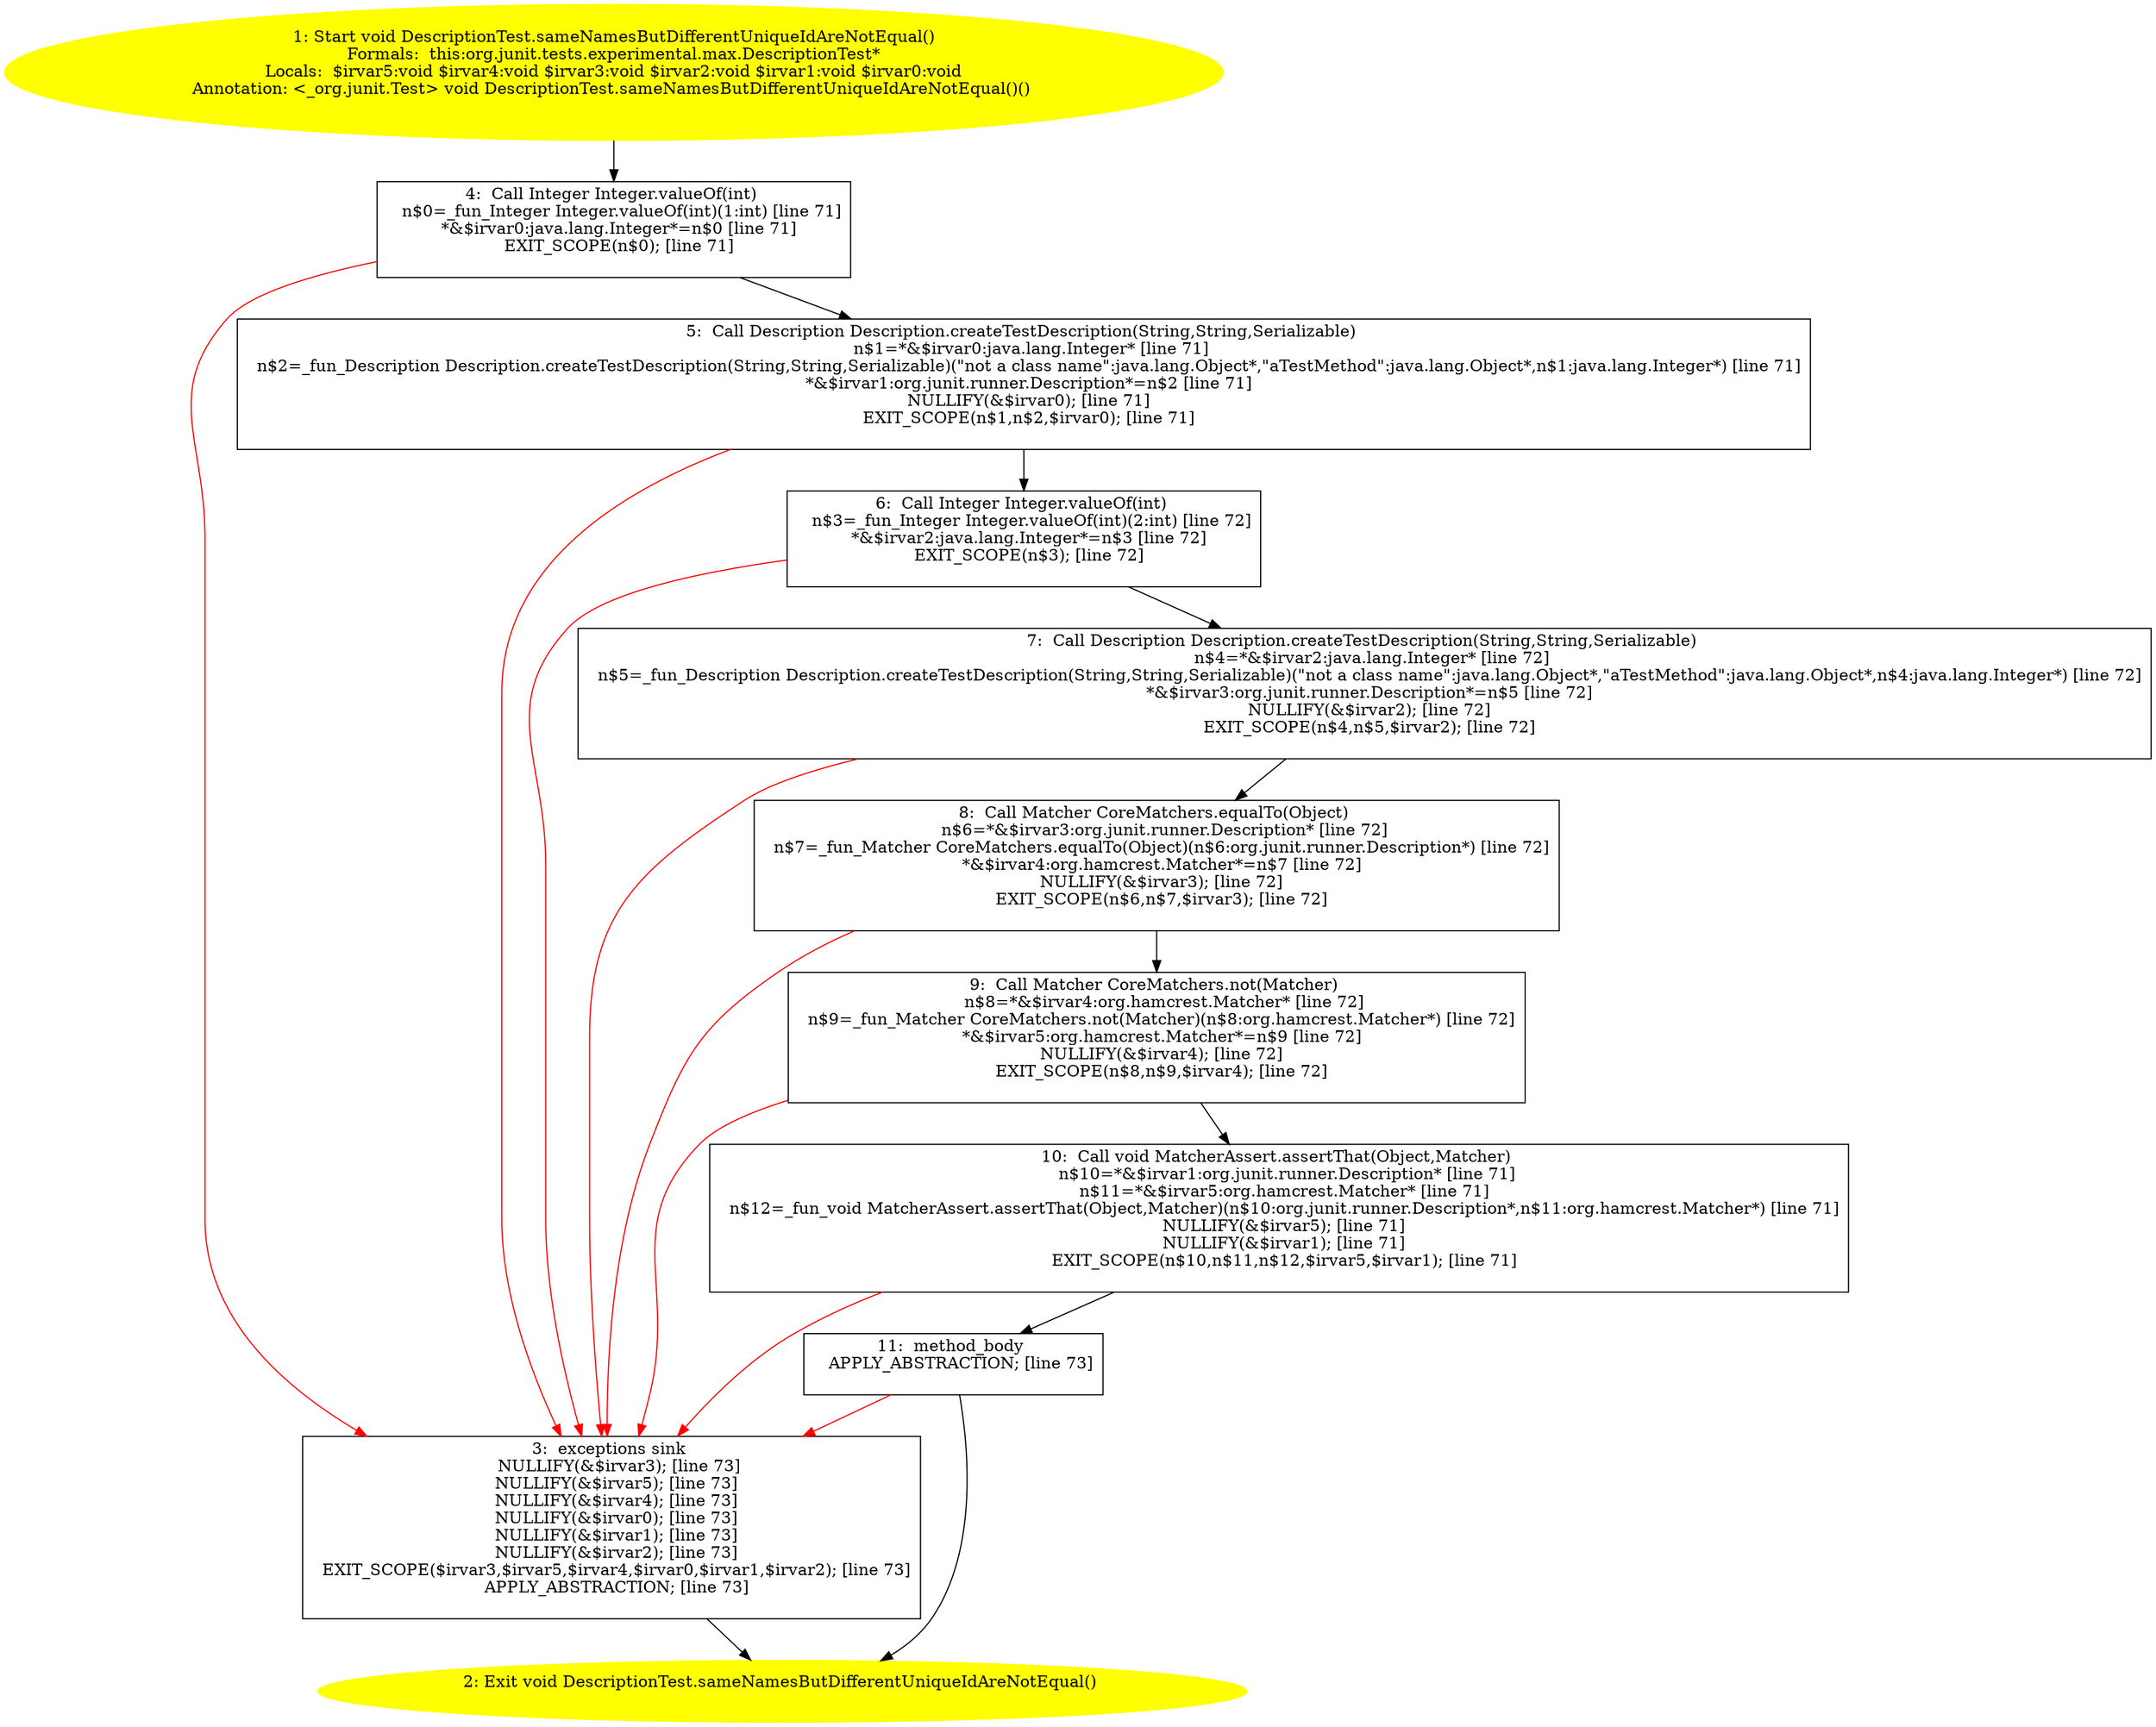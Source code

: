 /* @generated */
digraph cfg {
"org.junit.tests.experimental.max.DescriptionTest.sameNamesButDifferentUniqueIdAreNotEqual():void.0c69167fc4c6ab998a5b6c1b56189816_1" [label="1: Start void DescriptionTest.sameNamesButDifferentUniqueIdAreNotEqual()\nFormals:  this:org.junit.tests.experimental.max.DescriptionTest*\nLocals:  $irvar5:void $irvar4:void $irvar3:void $irvar2:void $irvar1:void $irvar0:void\nAnnotation: <_org.junit.Test> void DescriptionTest.sameNamesButDifferentUniqueIdAreNotEqual()() \n  " color=yellow style=filled]
	

	 "org.junit.tests.experimental.max.DescriptionTest.sameNamesButDifferentUniqueIdAreNotEqual():void.0c69167fc4c6ab998a5b6c1b56189816_1" -> "org.junit.tests.experimental.max.DescriptionTest.sameNamesButDifferentUniqueIdAreNotEqual():void.0c69167fc4c6ab998a5b6c1b56189816_4" ;
"org.junit.tests.experimental.max.DescriptionTest.sameNamesButDifferentUniqueIdAreNotEqual():void.0c69167fc4c6ab998a5b6c1b56189816_2" [label="2: Exit void DescriptionTest.sameNamesButDifferentUniqueIdAreNotEqual() \n  " color=yellow style=filled]
	

"org.junit.tests.experimental.max.DescriptionTest.sameNamesButDifferentUniqueIdAreNotEqual():void.0c69167fc4c6ab998a5b6c1b56189816_3" [label="3:  exceptions sink \n   NULLIFY(&$irvar3); [line 73]\n  NULLIFY(&$irvar5); [line 73]\n  NULLIFY(&$irvar4); [line 73]\n  NULLIFY(&$irvar0); [line 73]\n  NULLIFY(&$irvar1); [line 73]\n  NULLIFY(&$irvar2); [line 73]\n  EXIT_SCOPE($irvar3,$irvar5,$irvar4,$irvar0,$irvar1,$irvar2); [line 73]\n  APPLY_ABSTRACTION; [line 73]\n " shape="box"]
	

	 "org.junit.tests.experimental.max.DescriptionTest.sameNamesButDifferentUniqueIdAreNotEqual():void.0c69167fc4c6ab998a5b6c1b56189816_3" -> "org.junit.tests.experimental.max.DescriptionTest.sameNamesButDifferentUniqueIdAreNotEqual():void.0c69167fc4c6ab998a5b6c1b56189816_2" ;
"org.junit.tests.experimental.max.DescriptionTest.sameNamesButDifferentUniqueIdAreNotEqual():void.0c69167fc4c6ab998a5b6c1b56189816_4" [label="4:  Call Integer Integer.valueOf(int) \n   n$0=_fun_Integer Integer.valueOf(int)(1:int) [line 71]\n  *&$irvar0:java.lang.Integer*=n$0 [line 71]\n  EXIT_SCOPE(n$0); [line 71]\n " shape="box"]
	

	 "org.junit.tests.experimental.max.DescriptionTest.sameNamesButDifferentUniqueIdAreNotEqual():void.0c69167fc4c6ab998a5b6c1b56189816_4" -> "org.junit.tests.experimental.max.DescriptionTest.sameNamesButDifferentUniqueIdAreNotEqual():void.0c69167fc4c6ab998a5b6c1b56189816_5" ;
	 "org.junit.tests.experimental.max.DescriptionTest.sameNamesButDifferentUniqueIdAreNotEqual():void.0c69167fc4c6ab998a5b6c1b56189816_4" -> "org.junit.tests.experimental.max.DescriptionTest.sameNamesButDifferentUniqueIdAreNotEqual():void.0c69167fc4c6ab998a5b6c1b56189816_3" [color="red" ];
"org.junit.tests.experimental.max.DescriptionTest.sameNamesButDifferentUniqueIdAreNotEqual():void.0c69167fc4c6ab998a5b6c1b56189816_5" [label="5:  Call Description Description.createTestDescription(String,String,Serializable) \n   n$1=*&$irvar0:java.lang.Integer* [line 71]\n  n$2=_fun_Description Description.createTestDescription(String,String,Serializable)(\"not a class name\":java.lang.Object*,\"aTestMethod\":java.lang.Object*,n$1:java.lang.Integer*) [line 71]\n  *&$irvar1:org.junit.runner.Description*=n$2 [line 71]\n  NULLIFY(&$irvar0); [line 71]\n  EXIT_SCOPE(n$1,n$2,$irvar0); [line 71]\n " shape="box"]
	

	 "org.junit.tests.experimental.max.DescriptionTest.sameNamesButDifferentUniqueIdAreNotEqual():void.0c69167fc4c6ab998a5b6c1b56189816_5" -> "org.junit.tests.experimental.max.DescriptionTest.sameNamesButDifferentUniqueIdAreNotEqual():void.0c69167fc4c6ab998a5b6c1b56189816_6" ;
	 "org.junit.tests.experimental.max.DescriptionTest.sameNamesButDifferentUniqueIdAreNotEqual():void.0c69167fc4c6ab998a5b6c1b56189816_5" -> "org.junit.tests.experimental.max.DescriptionTest.sameNamesButDifferentUniqueIdAreNotEqual():void.0c69167fc4c6ab998a5b6c1b56189816_3" [color="red" ];
"org.junit.tests.experimental.max.DescriptionTest.sameNamesButDifferentUniqueIdAreNotEqual():void.0c69167fc4c6ab998a5b6c1b56189816_6" [label="6:  Call Integer Integer.valueOf(int) \n   n$3=_fun_Integer Integer.valueOf(int)(2:int) [line 72]\n  *&$irvar2:java.lang.Integer*=n$3 [line 72]\n  EXIT_SCOPE(n$3); [line 72]\n " shape="box"]
	

	 "org.junit.tests.experimental.max.DescriptionTest.sameNamesButDifferentUniqueIdAreNotEqual():void.0c69167fc4c6ab998a5b6c1b56189816_6" -> "org.junit.tests.experimental.max.DescriptionTest.sameNamesButDifferentUniqueIdAreNotEqual():void.0c69167fc4c6ab998a5b6c1b56189816_7" ;
	 "org.junit.tests.experimental.max.DescriptionTest.sameNamesButDifferentUniqueIdAreNotEqual():void.0c69167fc4c6ab998a5b6c1b56189816_6" -> "org.junit.tests.experimental.max.DescriptionTest.sameNamesButDifferentUniqueIdAreNotEqual():void.0c69167fc4c6ab998a5b6c1b56189816_3" [color="red" ];
"org.junit.tests.experimental.max.DescriptionTest.sameNamesButDifferentUniqueIdAreNotEqual():void.0c69167fc4c6ab998a5b6c1b56189816_7" [label="7:  Call Description Description.createTestDescription(String,String,Serializable) \n   n$4=*&$irvar2:java.lang.Integer* [line 72]\n  n$5=_fun_Description Description.createTestDescription(String,String,Serializable)(\"not a class name\":java.lang.Object*,\"aTestMethod\":java.lang.Object*,n$4:java.lang.Integer*) [line 72]\n  *&$irvar3:org.junit.runner.Description*=n$5 [line 72]\n  NULLIFY(&$irvar2); [line 72]\n  EXIT_SCOPE(n$4,n$5,$irvar2); [line 72]\n " shape="box"]
	

	 "org.junit.tests.experimental.max.DescriptionTest.sameNamesButDifferentUniqueIdAreNotEqual():void.0c69167fc4c6ab998a5b6c1b56189816_7" -> "org.junit.tests.experimental.max.DescriptionTest.sameNamesButDifferentUniqueIdAreNotEqual():void.0c69167fc4c6ab998a5b6c1b56189816_8" ;
	 "org.junit.tests.experimental.max.DescriptionTest.sameNamesButDifferentUniqueIdAreNotEqual():void.0c69167fc4c6ab998a5b6c1b56189816_7" -> "org.junit.tests.experimental.max.DescriptionTest.sameNamesButDifferentUniqueIdAreNotEqual():void.0c69167fc4c6ab998a5b6c1b56189816_3" [color="red" ];
"org.junit.tests.experimental.max.DescriptionTest.sameNamesButDifferentUniqueIdAreNotEqual():void.0c69167fc4c6ab998a5b6c1b56189816_8" [label="8:  Call Matcher CoreMatchers.equalTo(Object) \n   n$6=*&$irvar3:org.junit.runner.Description* [line 72]\n  n$7=_fun_Matcher CoreMatchers.equalTo(Object)(n$6:org.junit.runner.Description*) [line 72]\n  *&$irvar4:org.hamcrest.Matcher*=n$7 [line 72]\n  NULLIFY(&$irvar3); [line 72]\n  EXIT_SCOPE(n$6,n$7,$irvar3); [line 72]\n " shape="box"]
	

	 "org.junit.tests.experimental.max.DescriptionTest.sameNamesButDifferentUniqueIdAreNotEqual():void.0c69167fc4c6ab998a5b6c1b56189816_8" -> "org.junit.tests.experimental.max.DescriptionTest.sameNamesButDifferentUniqueIdAreNotEqual():void.0c69167fc4c6ab998a5b6c1b56189816_9" ;
	 "org.junit.tests.experimental.max.DescriptionTest.sameNamesButDifferentUniqueIdAreNotEqual():void.0c69167fc4c6ab998a5b6c1b56189816_8" -> "org.junit.tests.experimental.max.DescriptionTest.sameNamesButDifferentUniqueIdAreNotEqual():void.0c69167fc4c6ab998a5b6c1b56189816_3" [color="red" ];
"org.junit.tests.experimental.max.DescriptionTest.sameNamesButDifferentUniqueIdAreNotEqual():void.0c69167fc4c6ab998a5b6c1b56189816_9" [label="9:  Call Matcher CoreMatchers.not(Matcher) \n   n$8=*&$irvar4:org.hamcrest.Matcher* [line 72]\n  n$9=_fun_Matcher CoreMatchers.not(Matcher)(n$8:org.hamcrest.Matcher*) [line 72]\n  *&$irvar5:org.hamcrest.Matcher*=n$9 [line 72]\n  NULLIFY(&$irvar4); [line 72]\n  EXIT_SCOPE(n$8,n$9,$irvar4); [line 72]\n " shape="box"]
	

	 "org.junit.tests.experimental.max.DescriptionTest.sameNamesButDifferentUniqueIdAreNotEqual():void.0c69167fc4c6ab998a5b6c1b56189816_9" -> "org.junit.tests.experimental.max.DescriptionTest.sameNamesButDifferentUniqueIdAreNotEqual():void.0c69167fc4c6ab998a5b6c1b56189816_10" ;
	 "org.junit.tests.experimental.max.DescriptionTest.sameNamesButDifferentUniqueIdAreNotEqual():void.0c69167fc4c6ab998a5b6c1b56189816_9" -> "org.junit.tests.experimental.max.DescriptionTest.sameNamesButDifferentUniqueIdAreNotEqual():void.0c69167fc4c6ab998a5b6c1b56189816_3" [color="red" ];
"org.junit.tests.experimental.max.DescriptionTest.sameNamesButDifferentUniqueIdAreNotEqual():void.0c69167fc4c6ab998a5b6c1b56189816_10" [label="10:  Call void MatcherAssert.assertThat(Object,Matcher) \n   n$10=*&$irvar1:org.junit.runner.Description* [line 71]\n  n$11=*&$irvar5:org.hamcrest.Matcher* [line 71]\n  n$12=_fun_void MatcherAssert.assertThat(Object,Matcher)(n$10:org.junit.runner.Description*,n$11:org.hamcrest.Matcher*) [line 71]\n  NULLIFY(&$irvar5); [line 71]\n  NULLIFY(&$irvar1); [line 71]\n  EXIT_SCOPE(n$10,n$11,n$12,$irvar5,$irvar1); [line 71]\n " shape="box"]
	

	 "org.junit.tests.experimental.max.DescriptionTest.sameNamesButDifferentUniqueIdAreNotEqual():void.0c69167fc4c6ab998a5b6c1b56189816_10" -> "org.junit.tests.experimental.max.DescriptionTest.sameNamesButDifferentUniqueIdAreNotEqual():void.0c69167fc4c6ab998a5b6c1b56189816_11" ;
	 "org.junit.tests.experimental.max.DescriptionTest.sameNamesButDifferentUniqueIdAreNotEqual():void.0c69167fc4c6ab998a5b6c1b56189816_10" -> "org.junit.tests.experimental.max.DescriptionTest.sameNamesButDifferentUniqueIdAreNotEqual():void.0c69167fc4c6ab998a5b6c1b56189816_3" [color="red" ];
"org.junit.tests.experimental.max.DescriptionTest.sameNamesButDifferentUniqueIdAreNotEqual():void.0c69167fc4c6ab998a5b6c1b56189816_11" [label="11:  method_body \n   APPLY_ABSTRACTION; [line 73]\n " shape="box"]
	

	 "org.junit.tests.experimental.max.DescriptionTest.sameNamesButDifferentUniqueIdAreNotEqual():void.0c69167fc4c6ab998a5b6c1b56189816_11" -> "org.junit.tests.experimental.max.DescriptionTest.sameNamesButDifferentUniqueIdAreNotEqual():void.0c69167fc4c6ab998a5b6c1b56189816_2" ;
	 "org.junit.tests.experimental.max.DescriptionTest.sameNamesButDifferentUniqueIdAreNotEqual():void.0c69167fc4c6ab998a5b6c1b56189816_11" -> "org.junit.tests.experimental.max.DescriptionTest.sameNamesButDifferentUniqueIdAreNotEqual():void.0c69167fc4c6ab998a5b6c1b56189816_3" [color="red" ];
}
